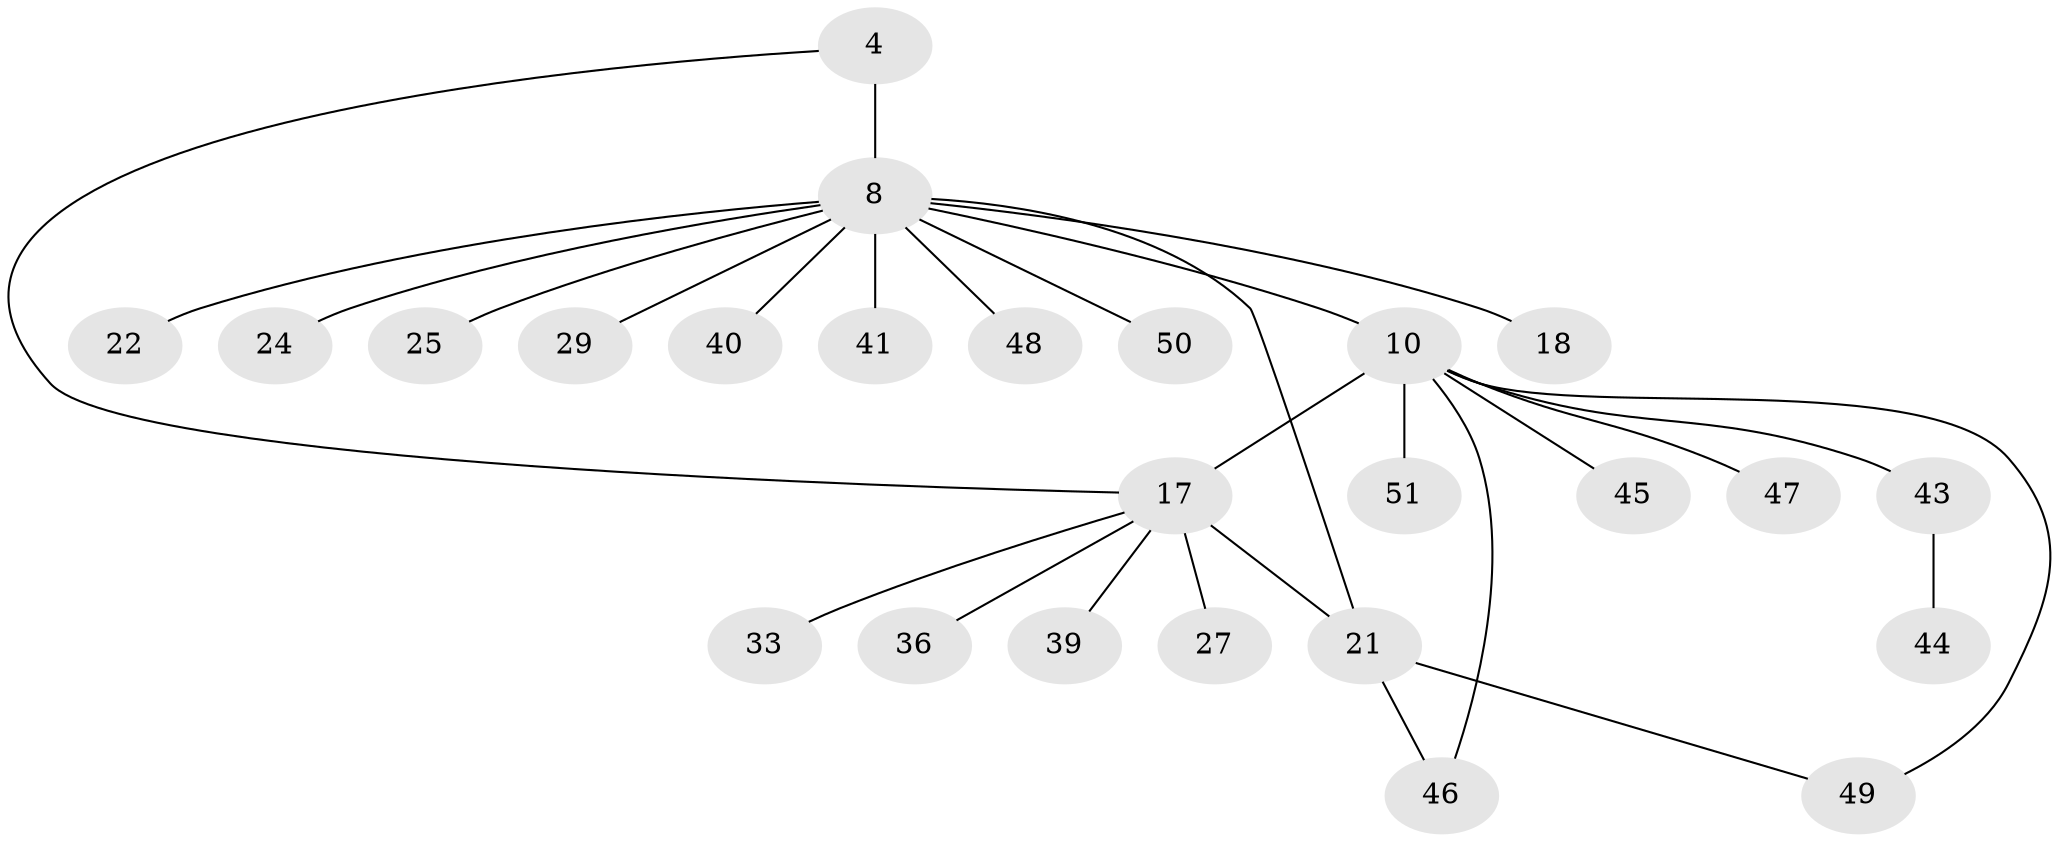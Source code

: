 // original degree distribution, {3: 0.09803921568627451, 9: 0.0196078431372549, 7: 0.0392156862745098, 4: 0.0784313725490196, 8: 0.0196078431372549, 5: 0.0196078431372549, 1: 0.49019607843137253, 6: 0.0196078431372549, 2: 0.21568627450980393}
// Generated by graph-tools (version 1.1) at 2025/55/03/09/25 04:55:04]
// undirected, 25 vertices, 28 edges
graph export_dot {
graph [start="1"]
  node [color=gray90,style=filled];
  4;
  8 [super="+1+2"];
  10 [super="+9"];
  17 [super="+11+12"];
  18;
  21 [super="+7"];
  22;
  24;
  25;
  27;
  29;
  33 [super="+28"];
  36;
  39 [super="+30"];
  40 [super="+14+20"];
  41;
  43 [super="+37"];
  44;
  45;
  46 [super="+35"];
  47 [super="+23"];
  48 [super="+42"];
  49 [super="+5+34"];
  50;
  51;
  4 -- 8 [weight=2];
  4 -- 17;
  8 -- 22;
  8 -- 24;
  8 -- 41 [weight=2];
  8 -- 10 [weight=2];
  8 -- 18;
  8 -- 50;
  8 -- 25;
  8 -- 29;
  8 -- 21 [weight=2];
  8 -- 40;
  8 -- 48;
  10 -- 17 [weight=2];
  10 -- 51;
  10 -- 45;
  10 -- 49;
  10 -- 47;
  10 -- 46;
  10 -- 43;
  17 -- 36;
  17 -- 27;
  17 -- 21 [weight=2];
  17 -- 33;
  17 -- 39;
  21 -- 46;
  21 -- 49;
  43 -- 44;
}

